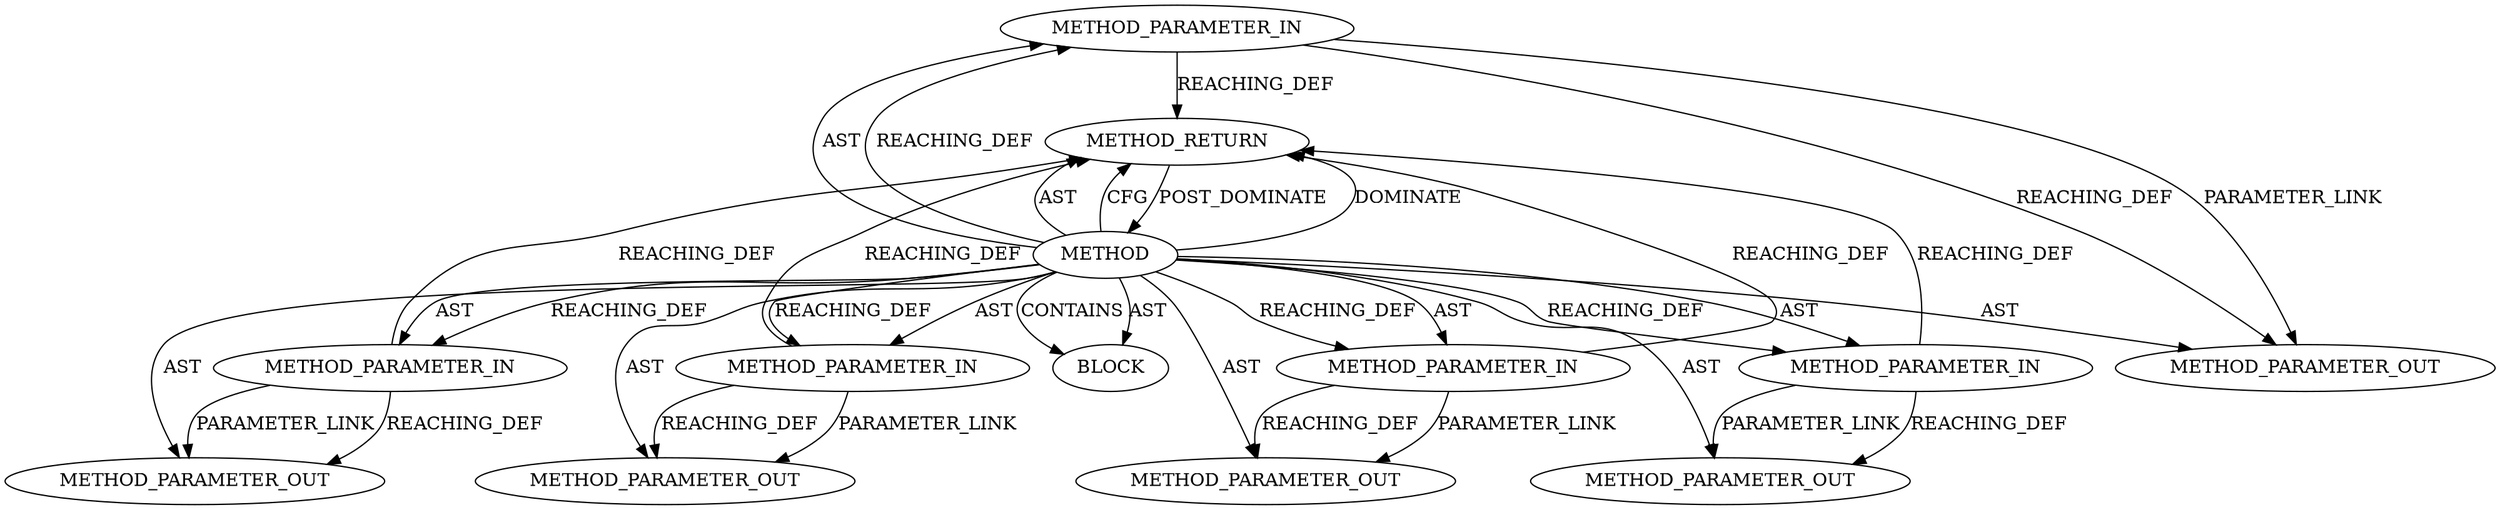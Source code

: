 digraph {
  20110 [label=METHOD_PARAMETER_IN ORDER=1 CODE="p1" IS_VARIADIC=false TYPE_FULL_NAME="ANY" EVALUATION_STRATEGY="BY_VALUE" INDEX=1 NAME="p1"]
  22055 [label=METHOD_PARAMETER_OUT ORDER=3 CODE="p3" IS_VARIADIC=false TYPE_FULL_NAME="ANY" EVALUATION_STRATEGY="BY_VALUE" INDEX=3 NAME="p3"]
  20114 [label=METHOD_PARAMETER_IN ORDER=5 CODE="p5" IS_VARIADIC=false TYPE_FULL_NAME="ANY" EVALUATION_STRATEGY="BY_VALUE" INDEX=5 NAME="p5"]
  20112 [label=METHOD_PARAMETER_IN ORDER=3 CODE="p3" IS_VARIADIC=false TYPE_FULL_NAME="ANY" EVALUATION_STRATEGY="BY_VALUE" INDEX=3 NAME="p3"]
  22057 [label=METHOD_PARAMETER_OUT ORDER=5 CODE="p5" IS_VARIADIC=false TYPE_FULL_NAME="ANY" EVALUATION_STRATEGY="BY_VALUE" INDEX=5 NAME="p5"]
  20116 [label=METHOD_RETURN ORDER=2 CODE="RET" TYPE_FULL_NAME="ANY" EVALUATION_STRATEGY="BY_VALUE"]
  20111 [label=METHOD_PARAMETER_IN ORDER=2 CODE="p2" IS_VARIADIC=false TYPE_FULL_NAME="ANY" EVALUATION_STRATEGY="BY_VALUE" INDEX=2 NAME="p2"]
  22054 [label=METHOD_PARAMETER_OUT ORDER=2 CODE="p2" IS_VARIADIC=false TYPE_FULL_NAME="ANY" EVALUATION_STRATEGY="BY_VALUE" INDEX=2 NAME="p2"]
  22053 [label=METHOD_PARAMETER_OUT ORDER=1 CODE="p1" IS_VARIADIC=false TYPE_FULL_NAME="ANY" EVALUATION_STRATEGY="BY_VALUE" INDEX=1 NAME="p1"]
  20113 [label=METHOD_PARAMETER_IN ORDER=4 CODE="p4" IS_VARIADIC=false TYPE_FULL_NAME="ANY" EVALUATION_STRATEGY="BY_VALUE" INDEX=4 NAME="p4"]
  20109 [label=METHOD AST_PARENT_TYPE="NAMESPACE_BLOCK" AST_PARENT_FULL_NAME="<global>" ORDER=0 CODE="<empty>" FULL_NAME="aead_request_set_crypt" IS_EXTERNAL=true FILENAME="<empty>" SIGNATURE="" NAME="aead_request_set_crypt"]
  20115 [label=BLOCK ORDER=1 ARGUMENT_INDEX=1 CODE="<empty>" TYPE_FULL_NAME="ANY"]
  22056 [label=METHOD_PARAMETER_OUT ORDER=4 CODE="p4" IS_VARIADIC=false TYPE_FULL_NAME="ANY" EVALUATION_STRATEGY="BY_VALUE" INDEX=4 NAME="p4"]
  20112 -> 22055 [label=PARAMETER_LINK ]
  20109 -> 20116 [label=DOMINATE ]
  20110 -> 22053 [label=REACHING_DEF VARIABLE="p1"]
  20114 -> 20116 [label=REACHING_DEF VARIABLE="p5"]
  20114 -> 22057 [label=PARAMETER_LINK ]
  20109 -> 20114 [label=REACHING_DEF VARIABLE=""]
  20111 -> 22054 [label=PARAMETER_LINK ]
  20112 -> 20116 [label=REACHING_DEF VARIABLE="p3"]
  20110 -> 20116 [label=REACHING_DEF VARIABLE="p1"]
  20111 -> 22054 [label=REACHING_DEF VARIABLE="p2"]
  20109 -> 20116 [label=AST ]
  20109 -> 20113 [label=REACHING_DEF VARIABLE=""]
  20109 -> 22056 [label=AST ]
  20109 -> 20116 [label=CFG ]
  20109 -> 22057 [label=AST ]
  20109 -> 22055 [label=AST ]
  20109 -> 20111 [label=AST ]
  20109 -> 20112 [label=AST ]
  20116 -> 20109 [label=POST_DOMINATE ]
  20112 -> 22055 [label=REACHING_DEF VARIABLE="p3"]
  20109 -> 20114 [label=AST ]
  20109 -> 20111 [label=REACHING_DEF VARIABLE=""]
  20114 -> 22057 [label=REACHING_DEF VARIABLE="p5"]
  20109 -> 20110 [label=REACHING_DEF VARIABLE=""]
  20109 -> 20115 [label=AST ]
  20109 -> 22054 [label=AST ]
  20109 -> 20110 [label=AST ]
  20113 -> 22056 [label=PARAMETER_LINK ]
  20109 -> 20115 [label=CONTAINS ]
  20113 -> 22056 [label=REACHING_DEF VARIABLE="p4"]
  20109 -> 20113 [label=AST ]
  20111 -> 20116 [label=REACHING_DEF VARIABLE="p2"]
  20109 -> 22053 [label=AST ]
  20110 -> 22053 [label=PARAMETER_LINK ]
  20109 -> 20112 [label=REACHING_DEF VARIABLE=""]
  20113 -> 20116 [label=REACHING_DEF VARIABLE="p4"]
}
